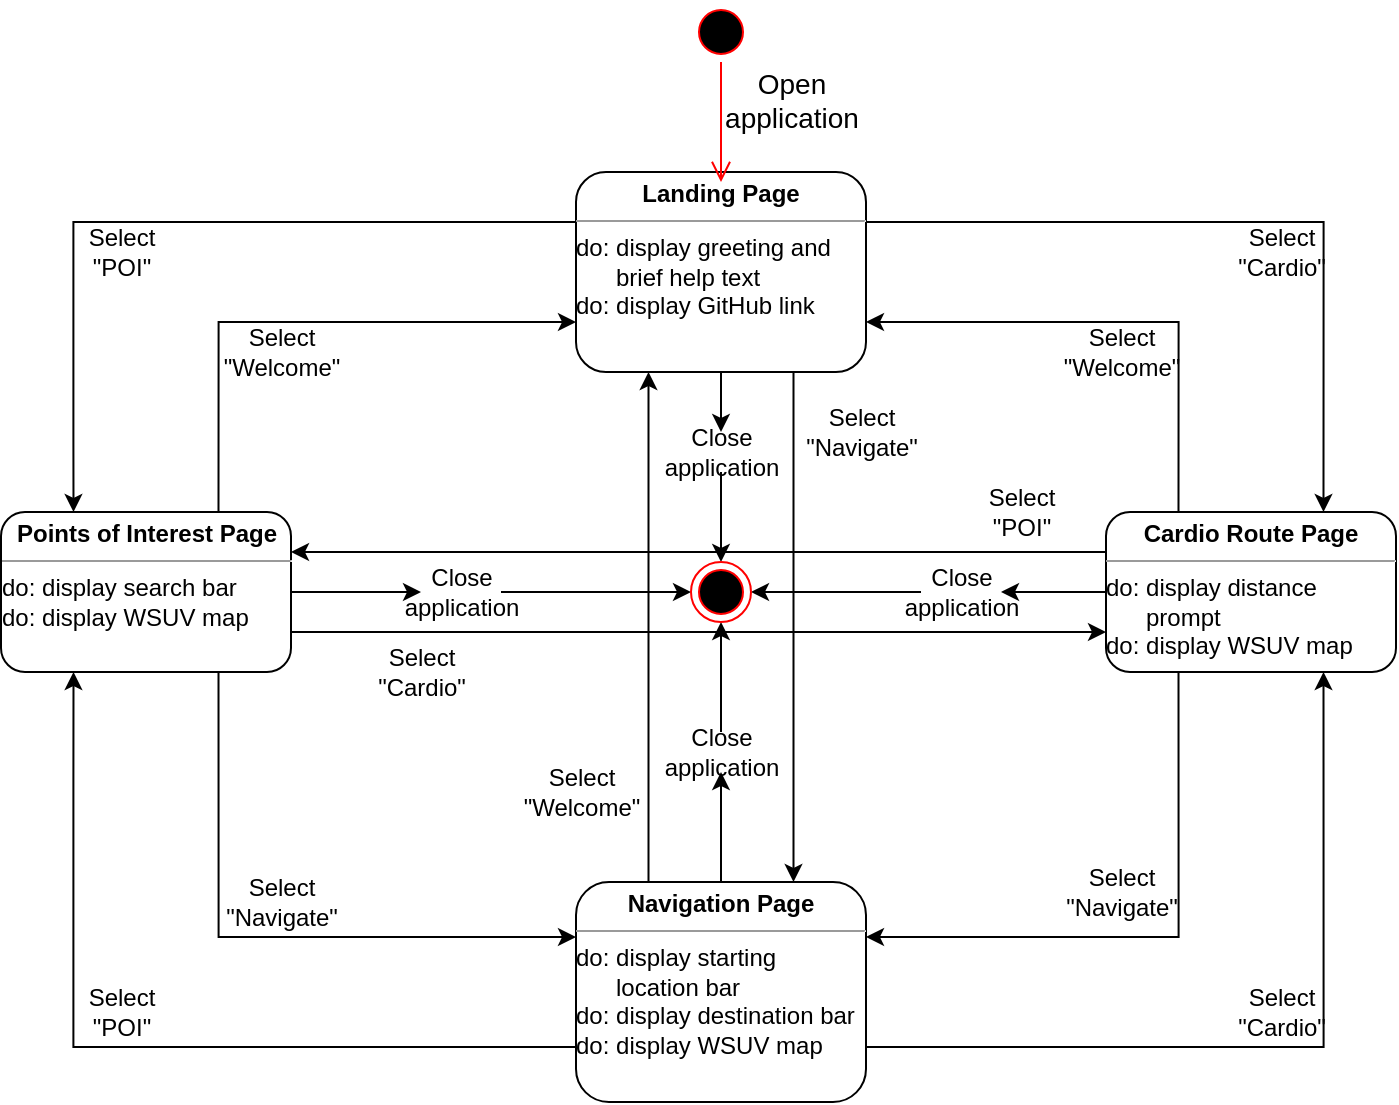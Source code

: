 <mxfile version="12.2.2" type="google" pages="1"><diagram name="Page-1" id="58cdce13-f638-feb5-8d6f-7d28b1aa9fa0"><mxGraphModel dx="1088" dy="519" grid="1" gridSize="10" guides="1" tooltips="1" connect="1" arrows="1" fold="1" page="1" pageScale="1" pageWidth="1100" pageHeight="850" background="#ffffff" math="0" shadow="0"><root><mxCell id="0"/><mxCell id="1" parent="0"/><mxCell id="Tgtbhy3Xbaf_tTuFXiYS-10" value="&lt;font style=&quot;font-size: 14px&quot;&gt;Open application&lt;br&gt;&lt;br&gt;&lt;/font&gt;" style="text;html=1;strokeColor=none;fillColor=none;align=center;verticalAlign=middle;whiteSpace=wrap;rounded=0;" parent="1" vertex="1"><mxGeometry x="575.5" y="197.5" width="40" height="20" as="geometry"/></mxCell><mxCell id="Tgtbhy3Xbaf_tTuFXiYS-30" style="edgeStyle=orthogonalEdgeStyle;rounded=0;orthogonalLoop=1;jettySize=auto;html=1;exitX=0.75;exitY=1;exitDx=0;exitDy=0;entryX=0.75;entryY=0;entryDx=0;entryDy=0;" parent="1" source="Tgtbhy3Xbaf_tTuFXiYS-13" target="Tgtbhy3Xbaf_tTuFXiYS-16" edge="1"><mxGeometry relative="1" as="geometry"/></mxCell><mxCell id="Tgtbhy3Xbaf_tTuFXiYS-32" style="edgeStyle=orthogonalEdgeStyle;rounded=0;orthogonalLoop=1;jettySize=auto;html=1;exitX=0;exitY=0.25;exitDx=0;exitDy=0;entryX=0.25;entryY=0;entryDx=0;entryDy=0;" parent="1" source="Tgtbhy3Xbaf_tTuFXiYS-13" target="Tgtbhy3Xbaf_tTuFXiYS-15" edge="1"><mxGeometry relative="1" as="geometry"/></mxCell><mxCell id="Tgtbhy3Xbaf_tTuFXiYS-34" style="edgeStyle=orthogonalEdgeStyle;rounded=0;orthogonalLoop=1;jettySize=auto;html=1;exitX=1;exitY=0.25;exitDx=0;exitDy=0;entryX=0.75;entryY=0;entryDx=0;entryDy=0;" parent="1" source="Tgtbhy3Xbaf_tTuFXiYS-13" target="Tgtbhy3Xbaf_tTuFXiYS-17" edge="1"><mxGeometry relative="1" as="geometry"/></mxCell><mxCell id="Tgtbhy3Xbaf_tTuFXiYS-63" style="edgeStyle=orthogonalEdgeStyle;rounded=0;orthogonalLoop=1;jettySize=auto;html=1;exitX=0.5;exitY=1;exitDx=0;exitDy=0;entryX=0.5;entryY=0;entryDx=0;entryDy=0;" parent="1" source="Tgtbhy3Xbaf_tTuFXiYS-67" target="Tgtbhy3Xbaf_tTuFXiYS-61" edge="1"><mxGeometry relative="1" as="geometry"/></mxCell><mxCell id="Tgtbhy3Xbaf_tTuFXiYS-13" value="&lt;p style=&quot;margin: 0px ; margin-top: 4px ; text-align: center&quot;&gt;&lt;b&gt;Landing Page&lt;/b&gt;&lt;/p&gt;&lt;hr size=&quot;1&quot;&gt;&lt;div style=&quot;height: 2px&quot;&gt;do: display greeting and&lt;br&gt;&amp;nbsp; &amp;nbsp; &amp;nbsp; brief help text&lt;br&gt;do: display GitHub link&lt;br&gt;&lt;br&gt;&lt;/div&gt;" style="verticalAlign=top;align=left;overflow=fill;fontSize=12;fontFamily=Helvetica;html=1;fillColor=#FFFFFF;rounded=1;" parent="1" vertex="1"><mxGeometry x="488" y="235" width="145" height="100" as="geometry"/></mxCell><mxCell id="Tgtbhy3Xbaf_tTuFXiYS-28" style="edgeStyle=orthogonalEdgeStyle;rounded=0;orthogonalLoop=1;jettySize=auto;html=1;exitX=1;exitY=0.75;exitDx=0;exitDy=0;entryX=0;entryY=0.75;entryDx=0;entryDy=0;" parent="1" source="Tgtbhy3Xbaf_tTuFXiYS-15" target="Tgtbhy3Xbaf_tTuFXiYS-17" edge="1"><mxGeometry relative="1" as="geometry"/></mxCell><mxCell id="Tgtbhy3Xbaf_tTuFXiYS-31" style="edgeStyle=orthogonalEdgeStyle;rounded=0;orthogonalLoop=1;jettySize=auto;html=1;exitX=0.75;exitY=0;exitDx=0;exitDy=0;entryX=0;entryY=0.75;entryDx=0;entryDy=0;" parent="1" source="Tgtbhy3Xbaf_tTuFXiYS-15" target="Tgtbhy3Xbaf_tTuFXiYS-13" edge="1"><mxGeometry relative="1" as="geometry"/></mxCell><mxCell id="Tgtbhy3Xbaf_tTuFXiYS-35" style="edgeStyle=orthogonalEdgeStyle;rounded=0;orthogonalLoop=1;jettySize=auto;html=1;exitX=0.75;exitY=1;exitDx=0;exitDy=0;entryX=0;entryY=0.25;entryDx=0;entryDy=0;" parent="1" source="Tgtbhy3Xbaf_tTuFXiYS-15" target="Tgtbhy3Xbaf_tTuFXiYS-16" edge="1"><mxGeometry relative="1" as="geometry"/></mxCell><mxCell id="Tgtbhy3Xbaf_tTuFXiYS-62" style="edgeStyle=orthogonalEdgeStyle;rounded=0;orthogonalLoop=1;jettySize=auto;html=1;exitX=1;exitY=0.5;exitDx=0;exitDy=0;entryX=0;entryY=0.5;entryDx=0;entryDy=0;" parent="1" source="Tgtbhy3Xbaf_tTuFXiYS-69" target="Tgtbhy3Xbaf_tTuFXiYS-61" edge="1"><mxGeometry relative="1" as="geometry"/></mxCell><mxCell id="Tgtbhy3Xbaf_tTuFXiYS-15" value="&lt;p style=&quot;margin: 0px ; margin-top: 4px ; text-align: center&quot;&gt;&lt;b&gt;Points of Interest Page&lt;/b&gt;&lt;/p&gt;&lt;hr size=&quot;1&quot;&gt;&lt;div style=&quot;height: 2px&quot;&gt;do: display search bar&lt;br&gt;do: display WSUV map&lt;/div&gt;&lt;div style=&quot;height: 2px&quot;&gt;&lt;br&gt;&lt;/div&gt;" style="verticalAlign=top;align=left;overflow=fill;fontSize=12;fontFamily=Helvetica;html=1;fillColor=#FFFFFF;rounded=1;" parent="1" vertex="1"><mxGeometry x="200.5" y="405" width="145" height="80" as="geometry"/></mxCell><mxCell id="Tgtbhy3Xbaf_tTuFXiYS-29" style="edgeStyle=orthogonalEdgeStyle;rounded=0;orthogonalLoop=1;jettySize=auto;html=1;exitX=0.25;exitY=0;exitDx=0;exitDy=0;entryX=0.25;entryY=1;entryDx=0;entryDy=0;" parent="1" source="Tgtbhy3Xbaf_tTuFXiYS-16" target="Tgtbhy3Xbaf_tTuFXiYS-13" edge="1"><mxGeometry relative="1" as="geometry"/></mxCell><mxCell id="Tgtbhy3Xbaf_tTuFXiYS-36" style="edgeStyle=orthogonalEdgeStyle;rounded=0;orthogonalLoop=1;jettySize=auto;html=1;exitX=0;exitY=0.75;exitDx=0;exitDy=0;entryX=0.25;entryY=1;entryDx=0;entryDy=0;" parent="1" source="Tgtbhy3Xbaf_tTuFXiYS-16" target="Tgtbhy3Xbaf_tTuFXiYS-15" edge="1"><mxGeometry relative="1" as="geometry"/></mxCell><mxCell id="Tgtbhy3Xbaf_tTuFXiYS-38" style="edgeStyle=orthogonalEdgeStyle;rounded=0;orthogonalLoop=1;jettySize=auto;html=1;exitX=1;exitY=0.75;exitDx=0;exitDy=0;entryX=0.75;entryY=1;entryDx=0;entryDy=0;" parent="1" source="Tgtbhy3Xbaf_tTuFXiYS-16" target="Tgtbhy3Xbaf_tTuFXiYS-17" edge="1"><mxGeometry relative="1" as="geometry"/></mxCell><mxCell id="Tgtbhy3Xbaf_tTuFXiYS-65" style="edgeStyle=orthogonalEdgeStyle;rounded=0;orthogonalLoop=1;jettySize=auto;html=1;exitX=0.5;exitY=0;exitDx=0;exitDy=0;entryX=0.5;entryY=1;entryDx=0;entryDy=0;" parent="1" source="Tgtbhy3Xbaf_tTuFXiYS-66" target="Tgtbhy3Xbaf_tTuFXiYS-61" edge="1"><mxGeometry relative="1" as="geometry"/></mxCell><mxCell id="Tgtbhy3Xbaf_tTuFXiYS-16" value="&lt;p style=&quot;margin: 0px ; margin-top: 4px ; text-align: center&quot;&gt;&lt;b&gt;Navigation Page&lt;/b&gt;&lt;/p&gt;&lt;hr size=&quot;1&quot;&gt;&lt;div style=&quot;height: 2px&quot;&gt;do: display starting&lt;br&gt;&amp;nbsp; &amp;nbsp; &amp;nbsp; location bar&lt;br&gt;do: display destination bar&lt;br&gt;do: display WSUV map&lt;/div&gt;" style="verticalAlign=top;align=left;overflow=fill;fontSize=12;fontFamily=Helvetica;html=1;fillColor=#FFFFFF;rounded=1;" parent="1" vertex="1"><mxGeometry x="488" y="590" width="145" height="110" as="geometry"/></mxCell><mxCell id="Tgtbhy3Xbaf_tTuFXiYS-26" style="edgeStyle=orthogonalEdgeStyle;rounded=0;orthogonalLoop=1;jettySize=auto;html=1;exitX=0;exitY=0.25;exitDx=0;exitDy=0;entryX=1;entryY=0.25;entryDx=0;entryDy=0;" parent="1" source="Tgtbhy3Xbaf_tTuFXiYS-17" target="Tgtbhy3Xbaf_tTuFXiYS-15" edge="1"><mxGeometry relative="1" as="geometry"/></mxCell><mxCell id="Tgtbhy3Xbaf_tTuFXiYS-33" style="edgeStyle=orthogonalEdgeStyle;rounded=0;orthogonalLoop=1;jettySize=auto;html=1;exitX=0.25;exitY=0;exitDx=0;exitDy=0;entryX=1;entryY=0.75;entryDx=0;entryDy=0;" parent="1" source="Tgtbhy3Xbaf_tTuFXiYS-17" target="Tgtbhy3Xbaf_tTuFXiYS-13" edge="1"><mxGeometry relative="1" as="geometry"/></mxCell><mxCell id="Tgtbhy3Xbaf_tTuFXiYS-37" style="edgeStyle=orthogonalEdgeStyle;rounded=0;orthogonalLoop=1;jettySize=auto;html=1;exitX=0.25;exitY=1;exitDx=0;exitDy=0;entryX=1;entryY=0.25;entryDx=0;entryDy=0;" parent="1" source="Tgtbhy3Xbaf_tTuFXiYS-17" target="Tgtbhy3Xbaf_tTuFXiYS-16" edge="1"><mxGeometry relative="1" as="geometry"/></mxCell><mxCell id="Tgtbhy3Xbaf_tTuFXiYS-64" style="edgeStyle=orthogonalEdgeStyle;rounded=0;orthogonalLoop=1;jettySize=auto;html=1;exitX=0;exitY=0.5;exitDx=0;exitDy=0;entryX=1;entryY=0.5;entryDx=0;entryDy=0;" parent="1" source="Tgtbhy3Xbaf_tTuFXiYS-68" target="Tgtbhy3Xbaf_tTuFXiYS-61" edge="1"><mxGeometry relative="1" as="geometry"/></mxCell><mxCell id="Tgtbhy3Xbaf_tTuFXiYS-17" value="&lt;p style=&quot;margin: 0px ; margin-top: 4px ; text-align: center&quot;&gt;&lt;b&gt;Cardio Route Page&lt;/b&gt;&lt;/p&gt;&lt;hr size=&quot;1&quot;&gt;&lt;div style=&quot;height: 2px&quot;&gt;do: display distance&lt;br&gt;&amp;nbsp; &amp;nbsp; &amp;nbsp; prompt&lt;br&gt;do: display WSUV map&lt;/div&gt;" style="verticalAlign=top;align=left;overflow=fill;fontSize=12;fontFamily=Helvetica;html=1;fillColor=#FFFFFF;rounded=1;" parent="1" vertex="1"><mxGeometry x="753" y="405" width="145" height="80" as="geometry"/></mxCell><mxCell id="Tgtbhy3Xbaf_tTuFXiYS-42" value="" style="ellipse;html=1;shape=startState;fillColor=#000000;strokeColor=#ff0000;rounded=1;" parent="1" vertex="1"><mxGeometry x="545.5" y="150" width="30" height="30" as="geometry"/></mxCell><mxCell id="Tgtbhy3Xbaf_tTuFXiYS-43" value="" style="edgeStyle=orthogonalEdgeStyle;html=1;verticalAlign=bottom;endArrow=open;endSize=8;strokeColor=#ff0000;" parent="1" source="Tgtbhy3Xbaf_tTuFXiYS-42" edge="1"><mxGeometry relative="1" as="geometry"><mxPoint x="560.5" y="240" as="targetPoint"/></mxGeometry></mxCell><mxCell id="Tgtbhy3Xbaf_tTuFXiYS-46" value="Select &quot;Cardio&quot;" style="text;html=1;strokeColor=none;fillColor=none;align=center;verticalAlign=middle;whiteSpace=wrap;rounded=0;" parent="1" vertex="1"><mxGeometry x="820.5" y="265" width="40" height="20" as="geometry"/></mxCell><mxCell id="Tgtbhy3Xbaf_tTuFXiYS-47" value="Select &quot;Cardio&quot;&lt;br&gt;" style="text;html=1;strokeColor=none;fillColor=none;align=center;verticalAlign=middle;whiteSpace=wrap;rounded=0;" parent="1" vertex="1"><mxGeometry x="820.5" y="645" width="40" height="20" as="geometry"/></mxCell><mxCell id="Tgtbhy3Xbaf_tTuFXiYS-48" value="Select &quot;Cardio&quot;" style="text;html=1;strokeColor=none;fillColor=none;align=center;verticalAlign=middle;whiteSpace=wrap;rounded=0;" parent="1" vertex="1"><mxGeometry x="390.5" y="475" width="40" height="20" as="geometry"/></mxCell><mxCell id="Tgtbhy3Xbaf_tTuFXiYS-49" value="Select &quot;Welcome&quot;" style="text;html=1;strokeColor=none;fillColor=none;align=center;verticalAlign=middle;whiteSpace=wrap;rounded=0;" parent="1" vertex="1"><mxGeometry x="320.5" y="315" width="40" height="20" as="geometry"/></mxCell><mxCell id="Tgtbhy3Xbaf_tTuFXiYS-50" value="Select &quot;Welcome&quot;" style="text;html=1;strokeColor=none;fillColor=none;align=center;verticalAlign=middle;whiteSpace=wrap;rounded=0;" parent="1" vertex="1"><mxGeometry x="740.5" y="315" width="40" height="20" as="geometry"/></mxCell><mxCell id="Tgtbhy3Xbaf_tTuFXiYS-51" value="Select &quot;Welcome&quot;" style="text;html=1;strokeColor=none;fillColor=none;align=center;verticalAlign=middle;whiteSpace=wrap;rounded=0;" parent="1" vertex="1"><mxGeometry x="470.5" y="535" width="40" height="20" as="geometry"/></mxCell><mxCell id="Tgtbhy3Xbaf_tTuFXiYS-54" value="Select &quot;POI&quot;" style="text;html=1;strokeColor=none;fillColor=none;align=center;verticalAlign=middle;whiteSpace=wrap;rounded=0;" parent="1" vertex="1"><mxGeometry x="690.5" y="395" width="40" height="20" as="geometry"/></mxCell><mxCell id="Tgtbhy3Xbaf_tTuFXiYS-55" value="Select &quot;POI&quot;" style="text;html=1;strokeColor=none;fillColor=none;align=center;verticalAlign=middle;whiteSpace=wrap;rounded=0;" parent="1" vertex="1"><mxGeometry x="240.5" y="645" width="40" height="20" as="geometry"/></mxCell><mxCell id="Tgtbhy3Xbaf_tTuFXiYS-56" value="Select &quot;POI&quot;" style="text;html=1;strokeColor=none;fillColor=none;align=center;verticalAlign=middle;whiteSpace=wrap;rounded=0;" parent="1" vertex="1"><mxGeometry x="240.5" y="265" width="40" height="20" as="geometry"/></mxCell><mxCell id="Tgtbhy3Xbaf_tTuFXiYS-57" value="Select &quot;Navigate&quot;" style="text;html=1;strokeColor=none;fillColor=none;align=center;verticalAlign=middle;whiteSpace=wrap;rounded=0;" parent="1" vertex="1"><mxGeometry x="610.5" y="355" width="40" height="20" as="geometry"/></mxCell><mxCell id="Tgtbhy3Xbaf_tTuFXiYS-59" value="Select &quot;Navigate&quot;" style="text;html=1;strokeColor=none;fillColor=none;align=center;verticalAlign=middle;whiteSpace=wrap;rounded=0;" parent="1" vertex="1"><mxGeometry x="320.5" y="590" width="40" height="20" as="geometry"/></mxCell><mxCell id="Tgtbhy3Xbaf_tTuFXiYS-60" value="Select &quot;Navigate&quot;" style="text;html=1;strokeColor=none;fillColor=none;align=center;verticalAlign=middle;whiteSpace=wrap;rounded=0;" parent="1" vertex="1"><mxGeometry x="740.5" y="585" width="40" height="20" as="geometry"/></mxCell><mxCell id="Tgtbhy3Xbaf_tTuFXiYS-61" value="" style="ellipse;html=1;shape=endState;fillColor=#000000;strokeColor=#ff0000;rounded=1;" parent="1" vertex="1"><mxGeometry x="545.5" y="430" width="30" height="30" as="geometry"/></mxCell><mxCell id="Tgtbhy3Xbaf_tTuFXiYS-69" value="Close application" style="text;html=1;strokeColor=none;fillColor=none;align=center;verticalAlign=middle;whiteSpace=wrap;rounded=0;" parent="1" vertex="1"><mxGeometry x="410.5" y="435" width="40" height="20" as="geometry"/></mxCell><mxCell id="Tgtbhy3Xbaf_tTuFXiYS-71" style="edgeStyle=orthogonalEdgeStyle;rounded=0;orthogonalLoop=1;jettySize=auto;html=1;exitX=1;exitY=0.5;exitDx=0;exitDy=0;entryX=0;entryY=0.5;entryDx=0;entryDy=0;" parent="1" source="Tgtbhy3Xbaf_tTuFXiYS-15" target="Tgtbhy3Xbaf_tTuFXiYS-69" edge="1"><mxGeometry relative="1" as="geometry"><mxPoint x="345.5" y="445" as="sourcePoint"/><mxPoint x="545.5" y="445" as="targetPoint"/></mxGeometry></mxCell><mxCell id="Tgtbhy3Xbaf_tTuFXiYS-68" value="Close application" style="text;html=1;strokeColor=none;fillColor=none;align=center;verticalAlign=middle;whiteSpace=wrap;rounded=0;" parent="1" vertex="1"><mxGeometry x="660.5" y="435" width="40" height="20" as="geometry"/></mxCell><mxCell id="Tgtbhy3Xbaf_tTuFXiYS-72" style="edgeStyle=orthogonalEdgeStyle;rounded=0;orthogonalLoop=1;jettySize=auto;html=1;exitX=0;exitY=0.5;exitDx=0;exitDy=0;entryX=1;entryY=0.5;entryDx=0;entryDy=0;" parent="1" source="Tgtbhy3Xbaf_tTuFXiYS-17" target="Tgtbhy3Xbaf_tTuFXiYS-68" edge="1"><mxGeometry relative="1" as="geometry"><mxPoint x="753.5" y="445" as="sourcePoint"/><mxPoint x="575.5" y="445" as="targetPoint"/></mxGeometry></mxCell><mxCell id="Tgtbhy3Xbaf_tTuFXiYS-67" value="Close application" style="text;html=1;strokeColor=none;fillColor=none;align=center;verticalAlign=middle;whiteSpace=wrap;rounded=0;" parent="1" vertex="1"><mxGeometry x="540.5" y="365" width="40" height="20" as="geometry"/></mxCell><mxCell id="Tgtbhy3Xbaf_tTuFXiYS-74" style="edgeStyle=orthogonalEdgeStyle;rounded=0;orthogonalLoop=1;jettySize=auto;html=1;exitX=0.5;exitY=1;exitDx=0;exitDy=0;entryX=0.5;entryY=0;entryDx=0;entryDy=0;" parent="1" source="Tgtbhy3Xbaf_tTuFXiYS-13" target="Tgtbhy3Xbaf_tTuFXiYS-67" edge="1"><mxGeometry relative="1" as="geometry"><mxPoint x="560.5" y="335" as="sourcePoint"/><mxPoint x="560.5" y="430" as="targetPoint"/></mxGeometry></mxCell><mxCell id="Tgtbhy3Xbaf_tTuFXiYS-66" value="Close application" style="text;html=1;strokeColor=none;fillColor=none;align=center;verticalAlign=middle;whiteSpace=wrap;rounded=0;" parent="1" vertex="1"><mxGeometry x="540.5" y="515" width="40" height="20" as="geometry"/></mxCell><mxCell id="Tgtbhy3Xbaf_tTuFXiYS-75" style="edgeStyle=orthogonalEdgeStyle;rounded=0;orthogonalLoop=1;jettySize=auto;html=1;exitX=0.5;exitY=0;exitDx=0;exitDy=0;entryX=0.5;entryY=1;entryDx=0;entryDy=0;" parent="1" source="Tgtbhy3Xbaf_tTuFXiYS-16" target="Tgtbhy3Xbaf_tTuFXiYS-66" edge="1"><mxGeometry relative="1" as="geometry"><mxPoint x="560.5" y="590" as="sourcePoint"/><mxPoint x="560.5" y="460" as="targetPoint"/></mxGeometry></mxCell></root></mxGraphModel></diagram></mxfile>